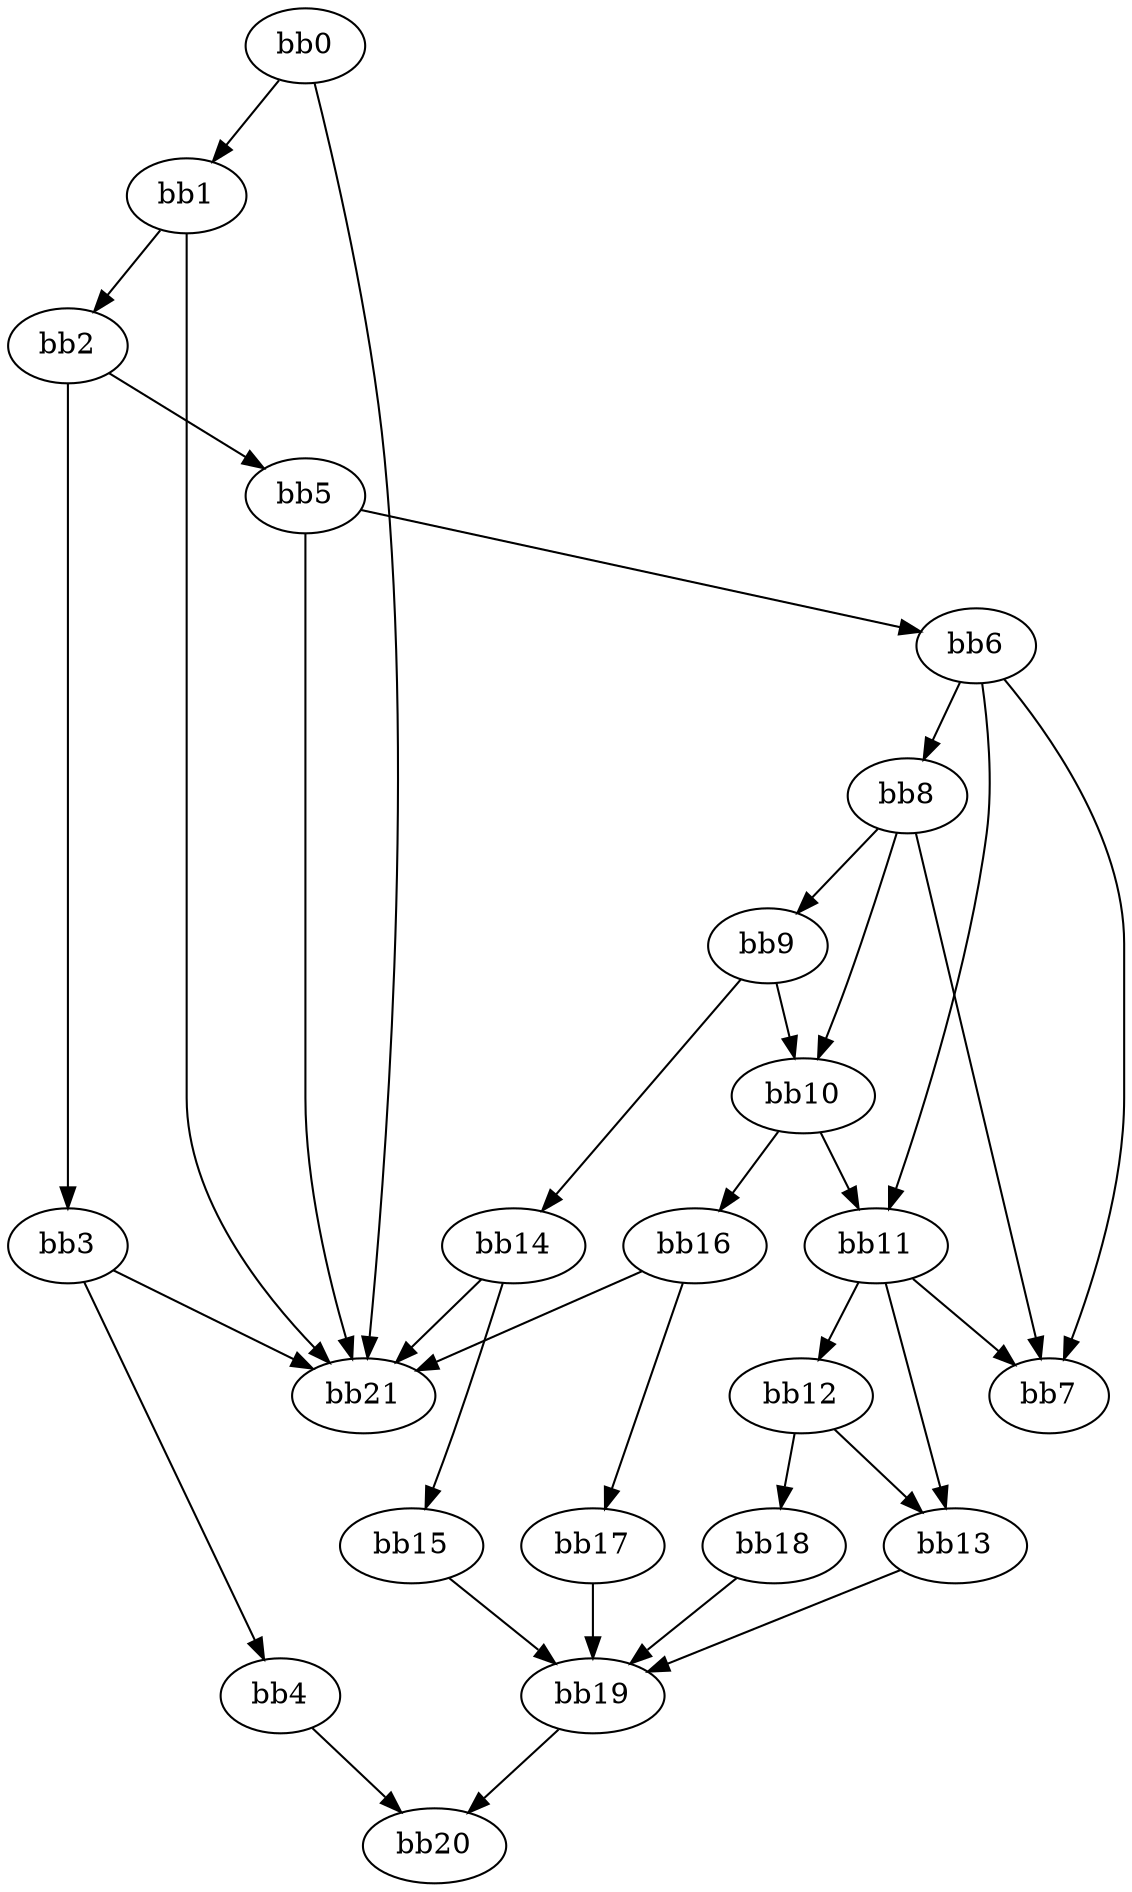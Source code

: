 digraph {
    0 [ label = "bb0\l" ]
    1 [ label = "bb1\l" ]
    2 [ label = "bb2\l" ]
    3 [ label = "bb3\l" ]
    4 [ label = "bb4\l" ]
    5 [ label = "bb5\l" ]
    6 [ label = "bb6\l" ]
    7 [ label = "bb7\l" ]
    8 [ label = "bb8\l" ]
    9 [ label = "bb9\l" ]
    10 [ label = "bb10\l" ]
    11 [ label = "bb11\l" ]
    12 [ label = "bb12\l" ]
    13 [ label = "bb13\l" ]
    14 [ label = "bb14\l" ]
    15 [ label = "bb15\l" ]
    16 [ label = "bb16\l" ]
    17 [ label = "bb17\l" ]
    18 [ label = "bb18\l" ]
    19 [ label = "bb19\l" ]
    20 [ label = "bb20\l" ]
    21 [ label = "bb21\l" ]
    0 -> 1 [ ]
    0 -> 21 [ ]
    1 -> 2 [ ]
    1 -> 21 [ ]
    2 -> 3 [ ]
    2 -> 5 [ ]
    3 -> 4 [ ]
    3 -> 21 [ ]
    4 -> 20 [ ]
    5 -> 6 [ ]
    5 -> 21 [ ]
    6 -> 7 [ ]
    6 -> 8 [ ]
    6 -> 11 [ ]
    8 -> 7 [ ]
    8 -> 9 [ ]
    8 -> 10 [ ]
    9 -> 10 [ ]
    9 -> 14 [ ]
    10 -> 11 [ ]
    10 -> 16 [ ]
    11 -> 7 [ ]
    11 -> 12 [ ]
    11 -> 13 [ ]
    12 -> 13 [ ]
    12 -> 18 [ ]
    13 -> 19 [ ]
    14 -> 15 [ ]
    14 -> 21 [ ]
    15 -> 19 [ ]
    16 -> 17 [ ]
    16 -> 21 [ ]
    17 -> 19 [ ]
    18 -> 19 [ ]
    19 -> 20 [ ]
}

